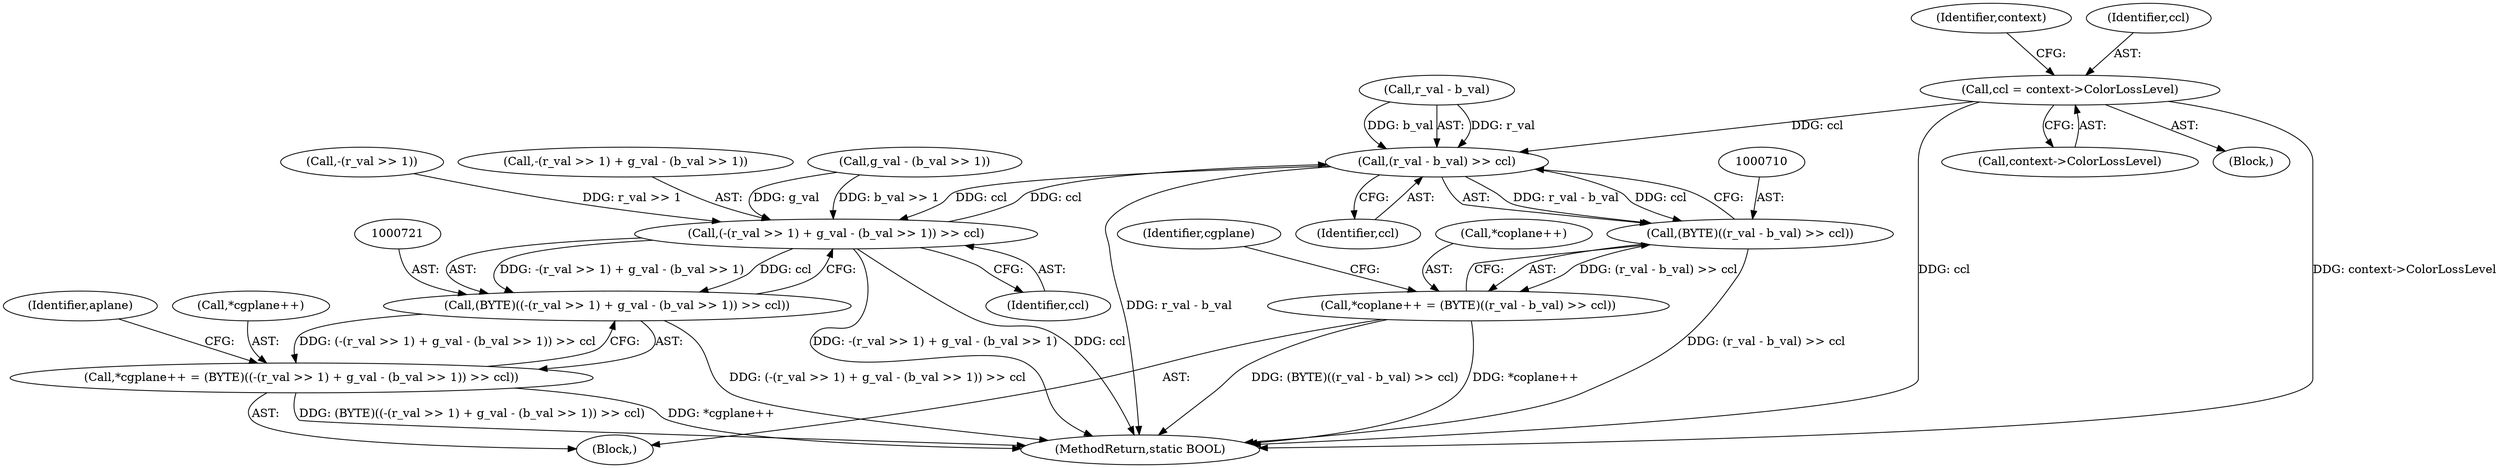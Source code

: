 digraph "0_FreeRDP_d1112c279bd1a327e8e4d0b5f371458bf2579659_5@pointer" {
"1000160" [label="(Call,ccl = context->ColorLossLevel)"];
"1000711" [label="(Call,(r_val - b_val) >> ccl)"];
"1000709" [label="(Call,(BYTE)((r_val - b_val) >> ccl))"];
"1000705" [label="(Call,*coplane++ = (BYTE)((r_val - b_val) >> ccl))"];
"1000722" [label="(Call,(-(r_val >> 1) + g_val - (b_val >> 1)) >> ccl)"];
"1000720" [label="(Call,(BYTE)((-(r_val >> 1) + g_val - (b_val >> 1)) >> ccl))"];
"1000716" [label="(Call,*cgplane++ = (BYTE)((-(r_val >> 1) + g_val - (b_val >> 1)) >> ccl))"];
"1000712" [label="(Call,r_val - b_val)"];
"1000160" [label="(Call,ccl = context->ColorLossLevel)"];
"1000719" [label="(Identifier,cgplane)"];
"1000706" [label="(Call,*coplane++)"];
"1000705" [label="(Call,*coplane++ = (BYTE)((r_val - b_val) >> ccl))"];
"1000720" [label="(Call,(BYTE)((-(r_val >> 1) + g_val - (b_val >> 1)) >> ccl))"];
"1000841" [label="(MethodReturn,static BOOL)"];
"1000717" [label="(Call,*cgplane++)"];
"1000105" [label="(Block,)"];
"1000716" [label="(Call,*cgplane++ = (BYTE)((-(r_val >> 1) + g_val - (b_val >> 1)) >> ccl))"];
"1000162" [label="(Call,context->ColorLossLevel)"];
"1000724" [label="(Call,-(r_val >> 1))"];
"1000169" [label="(Identifier,context)"];
"1000737" [label="(Identifier,aplane)"];
"1000161" [label="(Identifier,ccl)"];
"1000722" [label="(Call,(-(r_val >> 1) + g_val - (b_val >> 1)) >> ccl)"];
"1000275" [label="(Block,)"];
"1000715" [label="(Identifier,ccl)"];
"1000711" [label="(Call,(r_val - b_val) >> ccl)"];
"1000709" [label="(Call,(BYTE)((r_val - b_val) >> ccl))"];
"1000733" [label="(Identifier,ccl)"];
"1000723" [label="(Call,-(r_val >> 1) + g_val - (b_val >> 1))"];
"1000728" [label="(Call,g_val - (b_val >> 1))"];
"1000160" -> "1000105"  [label="AST: "];
"1000160" -> "1000162"  [label="CFG: "];
"1000161" -> "1000160"  [label="AST: "];
"1000162" -> "1000160"  [label="AST: "];
"1000169" -> "1000160"  [label="CFG: "];
"1000160" -> "1000841"  [label="DDG: context->ColorLossLevel"];
"1000160" -> "1000841"  [label="DDG: ccl"];
"1000160" -> "1000711"  [label="DDG: ccl"];
"1000711" -> "1000709"  [label="AST: "];
"1000711" -> "1000715"  [label="CFG: "];
"1000712" -> "1000711"  [label="AST: "];
"1000715" -> "1000711"  [label="AST: "];
"1000709" -> "1000711"  [label="CFG: "];
"1000711" -> "1000841"  [label="DDG: r_val - b_val"];
"1000711" -> "1000709"  [label="DDG: r_val - b_val"];
"1000711" -> "1000709"  [label="DDG: ccl"];
"1000712" -> "1000711"  [label="DDG: r_val"];
"1000712" -> "1000711"  [label="DDG: b_val"];
"1000722" -> "1000711"  [label="DDG: ccl"];
"1000711" -> "1000722"  [label="DDG: ccl"];
"1000709" -> "1000705"  [label="AST: "];
"1000710" -> "1000709"  [label="AST: "];
"1000705" -> "1000709"  [label="CFG: "];
"1000709" -> "1000841"  [label="DDG: (r_val - b_val) >> ccl"];
"1000709" -> "1000705"  [label="DDG: (r_val - b_val) >> ccl"];
"1000705" -> "1000275"  [label="AST: "];
"1000706" -> "1000705"  [label="AST: "];
"1000719" -> "1000705"  [label="CFG: "];
"1000705" -> "1000841"  [label="DDG: (BYTE)((r_val - b_val) >> ccl)"];
"1000705" -> "1000841"  [label="DDG: *coplane++"];
"1000722" -> "1000720"  [label="AST: "];
"1000722" -> "1000733"  [label="CFG: "];
"1000723" -> "1000722"  [label="AST: "];
"1000733" -> "1000722"  [label="AST: "];
"1000720" -> "1000722"  [label="CFG: "];
"1000722" -> "1000841"  [label="DDG: -(r_val >> 1) + g_val - (b_val >> 1)"];
"1000722" -> "1000841"  [label="DDG: ccl"];
"1000722" -> "1000720"  [label="DDG: -(r_val >> 1) + g_val - (b_val >> 1)"];
"1000722" -> "1000720"  [label="DDG: ccl"];
"1000724" -> "1000722"  [label="DDG: r_val >> 1"];
"1000728" -> "1000722"  [label="DDG: g_val"];
"1000728" -> "1000722"  [label="DDG: b_val >> 1"];
"1000720" -> "1000716"  [label="AST: "];
"1000721" -> "1000720"  [label="AST: "];
"1000716" -> "1000720"  [label="CFG: "];
"1000720" -> "1000841"  [label="DDG: (-(r_val >> 1) + g_val - (b_val >> 1)) >> ccl"];
"1000720" -> "1000716"  [label="DDG: (-(r_val >> 1) + g_val - (b_val >> 1)) >> ccl"];
"1000716" -> "1000275"  [label="AST: "];
"1000717" -> "1000716"  [label="AST: "];
"1000737" -> "1000716"  [label="CFG: "];
"1000716" -> "1000841"  [label="DDG: *cgplane++"];
"1000716" -> "1000841"  [label="DDG: (BYTE)((-(r_val >> 1) + g_val - (b_val >> 1)) >> ccl)"];
}
